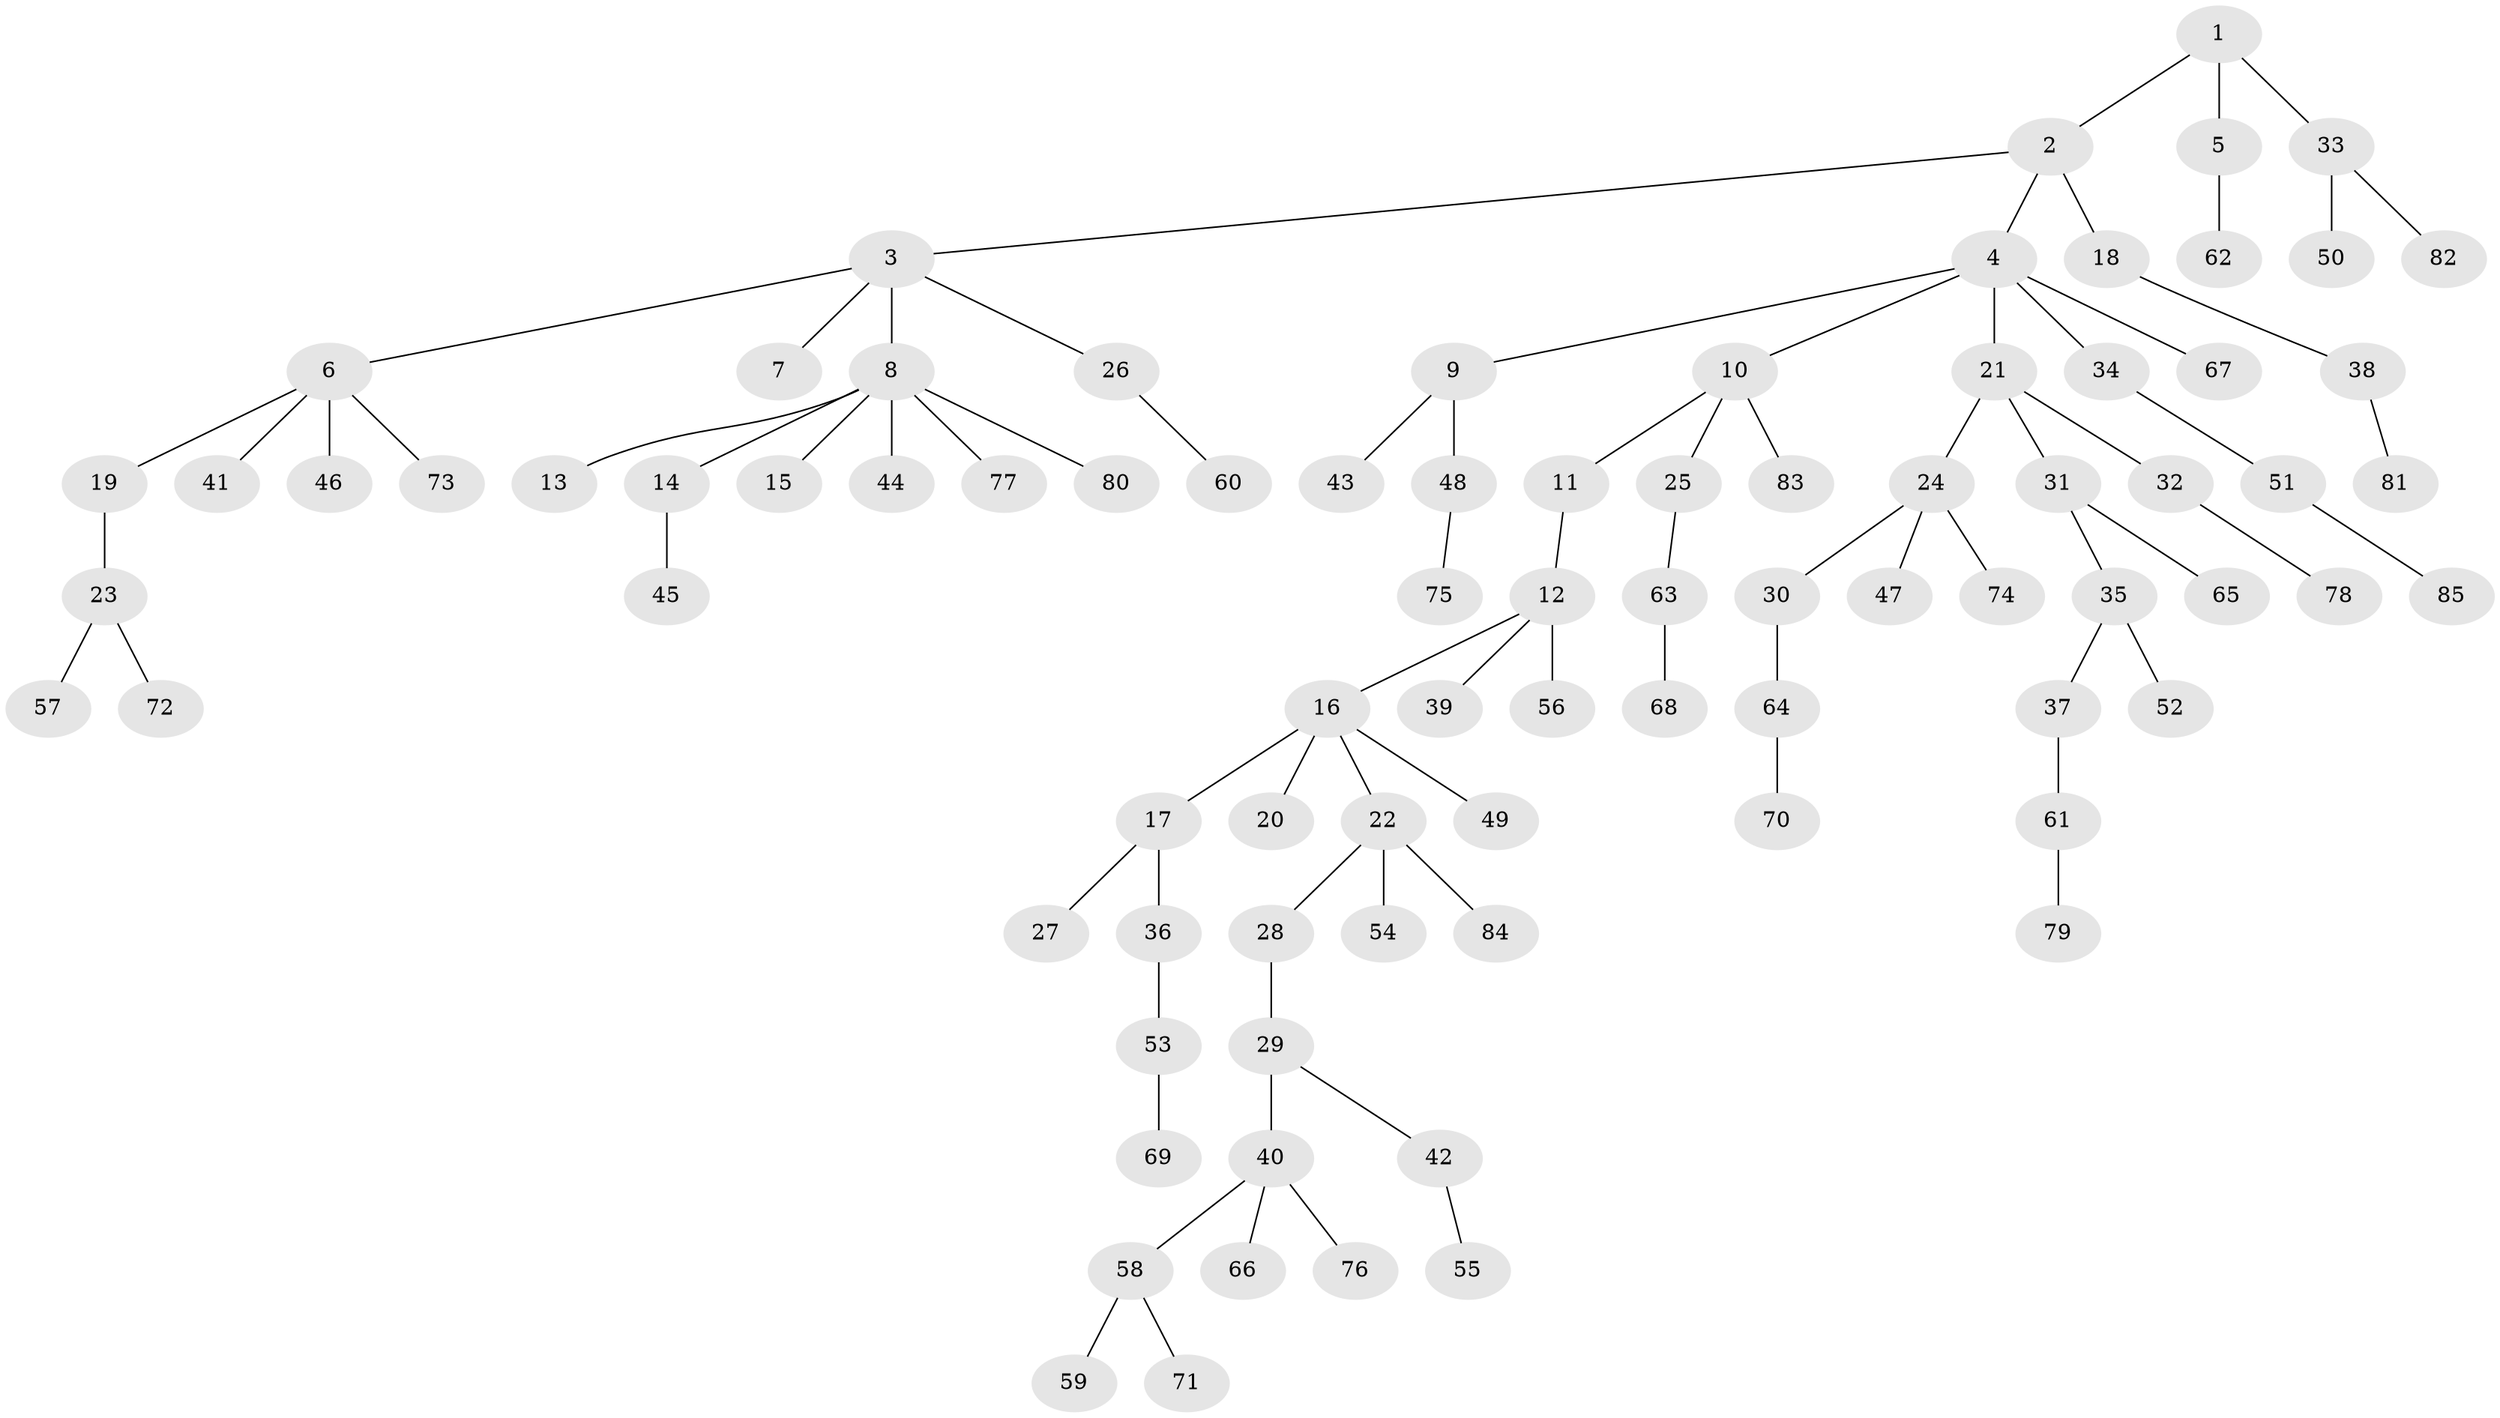 // Generated by graph-tools (version 1.1) at 2025/15/03/09/25 04:15:38]
// undirected, 85 vertices, 84 edges
graph export_dot {
graph [start="1"]
  node [color=gray90,style=filled];
  1;
  2;
  3;
  4;
  5;
  6;
  7;
  8;
  9;
  10;
  11;
  12;
  13;
  14;
  15;
  16;
  17;
  18;
  19;
  20;
  21;
  22;
  23;
  24;
  25;
  26;
  27;
  28;
  29;
  30;
  31;
  32;
  33;
  34;
  35;
  36;
  37;
  38;
  39;
  40;
  41;
  42;
  43;
  44;
  45;
  46;
  47;
  48;
  49;
  50;
  51;
  52;
  53;
  54;
  55;
  56;
  57;
  58;
  59;
  60;
  61;
  62;
  63;
  64;
  65;
  66;
  67;
  68;
  69;
  70;
  71;
  72;
  73;
  74;
  75;
  76;
  77;
  78;
  79;
  80;
  81;
  82;
  83;
  84;
  85;
  1 -- 2;
  1 -- 5;
  1 -- 33;
  2 -- 3;
  2 -- 4;
  2 -- 18;
  3 -- 6;
  3 -- 7;
  3 -- 8;
  3 -- 26;
  4 -- 9;
  4 -- 10;
  4 -- 21;
  4 -- 34;
  4 -- 67;
  5 -- 62;
  6 -- 19;
  6 -- 41;
  6 -- 46;
  6 -- 73;
  8 -- 13;
  8 -- 14;
  8 -- 15;
  8 -- 44;
  8 -- 77;
  8 -- 80;
  9 -- 43;
  9 -- 48;
  10 -- 11;
  10 -- 25;
  10 -- 83;
  11 -- 12;
  12 -- 16;
  12 -- 39;
  12 -- 56;
  14 -- 45;
  16 -- 17;
  16 -- 20;
  16 -- 22;
  16 -- 49;
  17 -- 27;
  17 -- 36;
  18 -- 38;
  19 -- 23;
  21 -- 24;
  21 -- 31;
  21 -- 32;
  22 -- 28;
  22 -- 54;
  22 -- 84;
  23 -- 57;
  23 -- 72;
  24 -- 30;
  24 -- 47;
  24 -- 74;
  25 -- 63;
  26 -- 60;
  28 -- 29;
  29 -- 40;
  29 -- 42;
  30 -- 64;
  31 -- 35;
  31 -- 65;
  32 -- 78;
  33 -- 50;
  33 -- 82;
  34 -- 51;
  35 -- 37;
  35 -- 52;
  36 -- 53;
  37 -- 61;
  38 -- 81;
  40 -- 58;
  40 -- 66;
  40 -- 76;
  42 -- 55;
  48 -- 75;
  51 -- 85;
  53 -- 69;
  58 -- 59;
  58 -- 71;
  61 -- 79;
  63 -- 68;
  64 -- 70;
}
